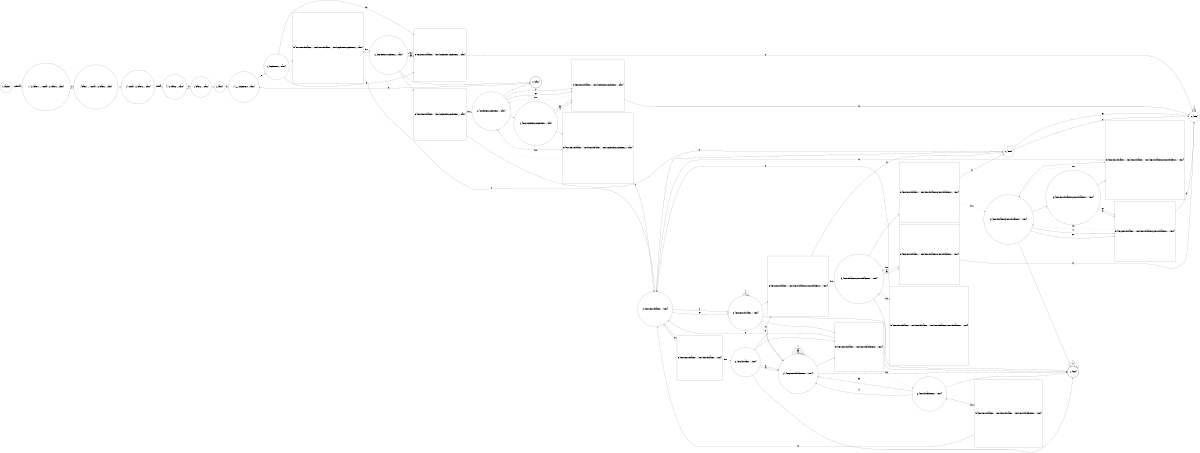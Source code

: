 digraph {
    rankdir=LR;
    size="8,5";
    node [shape = circle, color = black];
    0 [label="0 - [sample_0]"];
    1 [label="1 - [<A>,header_1,<;>,<terminal>,<A>,header_2,<;>,main_0]"];
    2 [label="2 - [header_1,<;>,<terminal>,<A>,header_2,<;>,main_0]"];
    3 [label="3 - [<terminal>,<A>,header_2,<;>,main_0]"];
    4 [label="4 - [<A>,header_2,<;>,main_0]"];
    5 [label="5 - [header_2,<;>,main_0]"];
    6 [label="6 - [main_0]"];
    7 [label="7 - [<::=>,complex_item_0,<;>,main_1]"];
    8 [label="8 - [complex_item_0,<;>,main_1]"];
    15 [label="15 - [item_0,item_with_bracket_1,<)>,item_4]"];
    16 [label="16 - [complex_item_1,complex_item_2,<;>,main_1]"];
    21 [label="21 - [item_0]"];
    22 [label="22 - [complex_item_3,complex_item_2,<;>,main_1]"];
    25 [label="25 - [item_0,complex_item_3,complex_item_2,<;>,main_1]"];
    31 [label="31 - [item_3]"];
    35 [label="35 - [item_3,item_with_bracket_1,<)>,item_4]"];
    36 [label="36 - [item_with_bracket_1,<)>,item_4]"];
    43 [label="43 - [item_with_bracket_or_2,item_with_bracket_or_1,<)>,item_4]"];
    50 [label="50 - [item_with_bracket_or_3,item_with_bracket_or_1,<)>,item_4]"];
    53 [label="53 - [item_0,item_with_bracket_or_3,item_with_bracket_or_1,<)>,item_4]"];
    64 [label="64 - [item_3,item_with_bracket_items_1,<)>,item_4]"];
    66 [label="66 - [item_with_bracket_items_1,<)>,item_4]"];
    node [shape = square];
    14 [label="let: [item_0,item_with_bracket_1,<)>,item_4,item_with_bracket_1,<)>,item_4,complex_item_1,complex_item_2,<;>,main_1]"];
    20 [label="let: [item_0,item_with_bracket_1,<)>,item_4,complex_item_3,complex_item_2,<;>,main_1]"];
    28 [label="let: [item_0,item_with_bracket_1,<)>,item_4,item_with_bracket_1,<)>,item_4,complex_item_3,complex_item_2,<;>,main_1]"];
    30 [label="let: [item_3,item_with_bracket_1,<)>,item_4,complex_item_3,complex_item_2,<;>,main_1]"];
    37 [label="let: [item_0,item_with_bracket_1,<)>,item_4,item_with_bracket_1,<)>,item_4]"];
    42 [label="let: [item_0,item_with_bracket_1,<)>,item_4,item_with_bracket_or_2,item_with_bracket_or_1,<)>,item_4]"];
    49 [label="let: [item_0,item_with_bracket_1,<)>,item_4,item_with_bracket_or_3,item_with_bracket_or_1,<)>,item_4]"];
    56 [label="let: [item_0,item_with_bracket_1,<)>,item_4,item_with_bracket_1,<)>,item_4,item_with_bracket_or_3,item_with_bracket_or_1,<)>,item_4]"];
    58 [label="let: [item_3,item_with_bracket_1,<)>,item_4,item_with_bracket_or_3,item_with_bracket_or_1,<)>,item_4]"];
    61 [label="let: [item_0,item_with_bracket_1,<)>,item_4,item_with_bracket_1,<)>,item_4,item_with_bracket_or_2,item_with_bracket_or_1,<)>,item_4]"];
    63 [label="let: [item_3,item_with_bracket_1,<)>,item_4,item_with_bracket_or_2,item_with_bracket_or_1,<)>,item_4]"];
    65 [label="let: [item_0,item_with_bracket_1,<)>,item_4,item_with_bracket_items_1,<)>,item_4]"];
    73 [label="let: [item_0,item_with_bracket_1,<)>,item_4,item_with_bracket_1,<)>,item_4,item_with_bracket_items_1,<)>,item_4]"];
    80 [label="let: [item_3,item_with_bracket_1,<)>,item_4,complex_item_1,complex_item_2,<;>,main_1]"];
    node [shape = doublecircle];
    10 [label="10 - [main_1]"];
    38 [label="38 - [item_4]"];
    0 -> 1 [ label = "non-terminal", color = "black" ];
    1 -> 2 [ label = "A", color = "black" ];
    2 -> 1 [ label = ",", color = "black" ];
    2 -> 3 [ label = ";", color = "black" ];
    3 -> 4 [ label = "terminal", color = "black" ];
    4 -> 5 [ label = "A", color = "black" ];
    5 -> 4 [ label = ",", color = "black" ];
    5 -> 6 [ label = ";", color = "black" ];
    6 -> 7 [ label = "A", color = "black" ];
    7 -> 8 [ label = "::=", color = "black" ];
    8 -> 80 [ label = "A", color = "black" ];
    8 -> 80 [ label = "eps", color = "black" ];
    8 -> 14 [ label = "(", color = "black" ];
    10 -> 7 [ label = "A", color = "black" ];
    15 -> 35 [ label = "A", color = "black" ];
    15 -> 35 [ label = "eps", color = "black" ];
    15 -> 37 [ label = "(", color = "black" ];
    16 -> 80 [ label = "A", color = "black" ];
    16 -> 10 [ label = ";", color = "black" ];
    16 -> 80 [ label = "eps", color = "black" ];
    16 -> 14 [ label = "(", color = "black" ];
    16 -> 20 [ label = "|", color = "black" ];
    14 -> 15 [label="up"];
    14 -> 16 [style=dotted, label="down"];
    21 -> 31 [ label = "A", color = "black" ];
    21 -> 31 [ label = "eps", color = "black" ];
    21 -> 15 [ label = "(", color = "black" ];
    22 -> 30 [ label = "A", color = "black" ];
    22 -> 10 [ label = ";", color = "black" ];
    22 -> 30 [ label = "eps", color = "black" ];
    22 -> 28 [ label = "(", color = "black" ];
    22 -> 25 [ label = "|", color = "black" ];
    20 -> 21 [label="up"];
    20 -> 22 [style=dotted, label="down"];
    25 -> 30 [ label = "A", color = "black" ];
    25 -> 30 [ label = "eps", color = "black" ];
    25 -> 28 [ label = "(", color = "black" ];
    28 -> 15 [label="up"];
    28 -> 22 [style=dotted, label="down"];
    31 -> 31 [ label = "*", color = "black" ];
    31 -> 31 [ label = "+", color = "black" ];
    31 -> 31 [ label = "?", color = "black" ];
    30 -> 31 [label="up"];
    30 -> 22 [style=dotted, label="down"];
    35 -> 64 [ label = "A", color = "black" ];
    35 -> 64 [ label = "eps", color = "black" ];
    35 -> 65 [ label = "(", color = "black" ];
    35 -> 38 [ label = ")", color = "black" ];
    35 -> 42 [ label = "|", color = "black" ];
    35 -> 35 [ label = "*", color = "black" ];
    35 -> 35 [ label = "+", color = "black" ];
    35 -> 35 [ label = "?", color = "black" ];
    36 -> 64 [ label = "A", color = "black" ];
    36 -> 64 [ label = "eps", color = "black" ];
    36 -> 65 [ label = "(", color = "black" ];
    36 -> 38 [ label = ")", color = "black" ];
    36 -> 42 [ label = "|", color = "black" ];
    37 -> 15 [label="up"];
    37 -> 36 [style=dotted, label="down"];
    38 -> 38 [ label = "*", color = "black" ];
    38 -> 38 [ label = "+", color = "black" ];
    38 -> 38 [ label = "?", color = "black" ];
    43 -> 63 [ label = "A", color = "black" ];
    43 -> 63 [ label = "eps", color = "black" ];
    43 -> 61 [ label = "(", color = "black" ];
    43 -> 38 [ label = ")", color = "black" ];
    43 -> 49 [ label = "|", color = "black" ];
    42 -> 21 [label="up"];
    42 -> 43 [style=dotted, label="down"];
    50 -> 58 [ label = "A", color = "black" ];
    50 -> 58 [ label = "eps", color = "black" ];
    50 -> 56 [ label = "(", color = "black" ];
    50 -> 38 [ label = ")", color = "black" ];
    50 -> 53 [ label = "|", color = "black" ];
    49 -> 21 [label="up"];
    49 -> 50 [style=dotted, label="down"];
    53 -> 58 [ label = "A", color = "black" ];
    53 -> 58 [ label = "eps", color = "black" ];
    53 -> 56 [ label = "(", color = "black" ];
    56 -> 15 [label="up"];
    56 -> 50 [style=dotted, label="down"];
    58 -> 31 [label="up"];
    58 -> 50 [style=dotted, label="down"];
    61 -> 15 [label="up"];
    61 -> 43 [style=dotted, label="down"];
    63 -> 31 [label="up"];
    63 -> 43 [style=dotted, label="down"];
    64 -> 64 [ label = "A", color = "black" ];
    64 -> 64 [ label = "eps", color = "black" ];
    64 -> 65 [ label = "(", color = "black" ];
    64 -> 38 [ label = ")", color = "black" ];
    64 -> 64 [ label = "*", color = "black" ];
    64 -> 64 [ label = "+", color = "black" ];
    64 -> 64 [ label = "?", color = "black" ];
    66 -> 64 [ label = "A", color = "black" ];
    66 -> 64 [ label = "eps", color = "black" ];
    66 -> 73 [ label = "(", color = "black" ];
    66 -> 38 [ label = ")", color = "black" ];
    65 -> 15 [label="up"];
    65 -> 66 [style=dotted, label="down"];
    73 -> 15 [label="up"];
    73 -> 66 [style=dotted, label="down"];
    80 -> 31 [label="up"];
    80 -> 16 [style=dotted, label="down"];
}